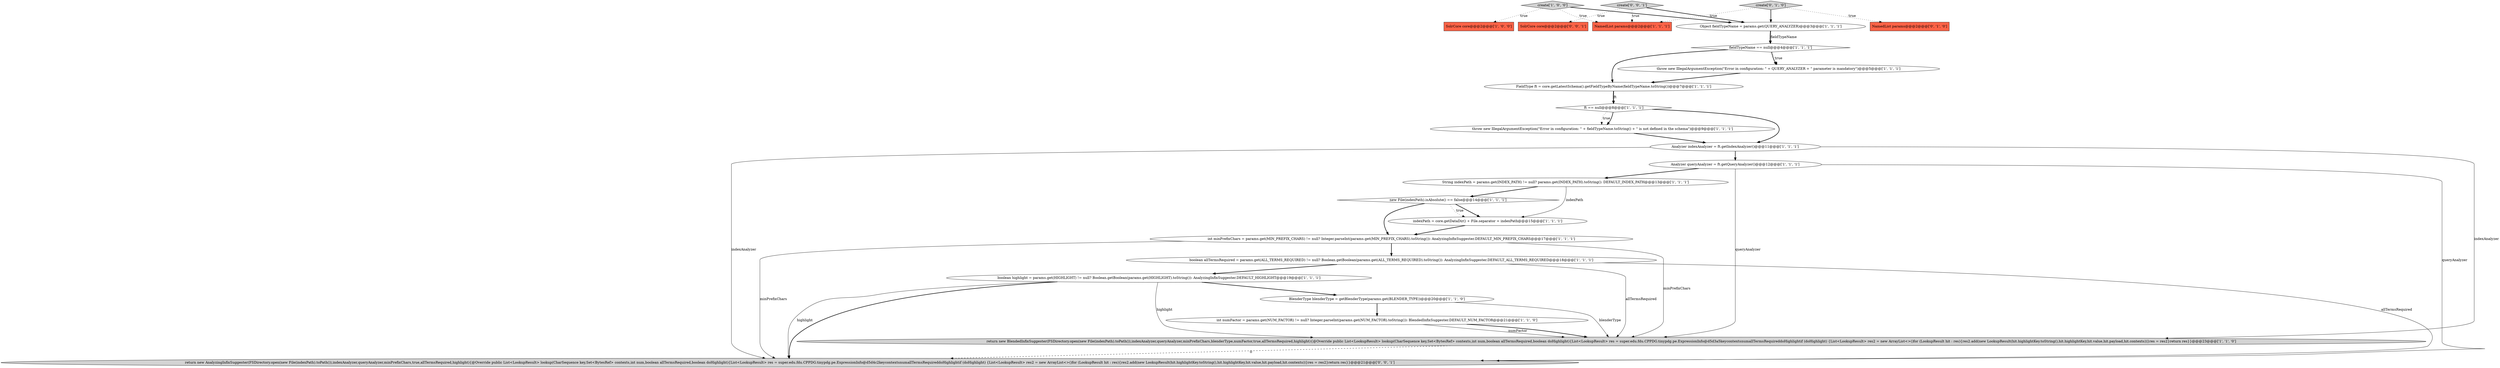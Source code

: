 digraph {
0 [style = filled, label = "create['1', '0', '0']", fillcolor = lightgray, shape = diamond image = "AAA0AAABBB1BBB"];
1 [style = filled, label = "Analyzer indexAnalyzer = ft.getIndexAnalyzer()@@@11@@@['1', '1', '1']", fillcolor = white, shape = ellipse image = "AAA0AAABBB1BBB"];
5 [style = filled, label = "SolrCore core@@@2@@@['1', '0', '0']", fillcolor = tomato, shape = box image = "AAA0AAABBB1BBB"];
15 [style = filled, label = "BlenderType blenderType = getBlenderType(params.get(BLENDER_TYPE))@@@20@@@['1', '1', '0']", fillcolor = white, shape = ellipse image = "AAA0AAABBB1BBB"];
11 [style = filled, label = "Object fieldTypeName = params.get(QUERY_ANALYZER)@@@3@@@['1', '1', '1']", fillcolor = white, shape = ellipse image = "AAA0AAABBB1BBB"];
3 [style = filled, label = "boolean allTermsRequired = params.get(ALL_TERMS_REQUIRED) != null? Boolean.getBoolean(params.get(ALL_TERMS_REQUIRED).toString()): AnalyzingInfixSuggester.DEFAULT_ALL_TERMS_REQUIRED@@@18@@@['1', '1', '1']", fillcolor = white, shape = ellipse image = "AAA0AAABBB1BBB"];
24 [style = filled, label = "return new AnalyzingInfixSuggester(FSDirectory.open(new File(indexPath).toPath()),indexAnalyzer,queryAnalyzer,minPrefixChars,true,allTermsRequired,highlight){@Override public List<LookupResult> lookup(CharSequence key,Set<BytesRef> contexts,int num,boolean allTermsRequired,boolean doHighlight){List<LookupResult> res = super.edu.fdu.CPPDG.tinypdg.pe.ExpressionInfo@d5d4c2keycontextsnumallTermsRequireddoHighlightif (doHighlight) {List<LookupResult> res2 = new ArrayList<>()for (LookupResult hit : res){res2.add(new LookupResult(hit.highlightKey.toString(),hit.highlightKey,hit.value,hit.payload,hit.contexts))}res = res2}return res}}@@@21@@@['0', '0', '1']", fillcolor = lightgray, shape = ellipse image = "AAA0AAABBB3BBB"];
10 [style = filled, label = "String indexPath = params.get(INDEX_PATH) != null? params.get(INDEX_PATH).toString(): DEFAULT_INDEX_PATH@@@13@@@['1', '1', '1']", fillcolor = white, shape = ellipse image = "AAA0AAABBB1BBB"];
12 [style = filled, label = "NamedList params@@@2@@@['1', '1', '1']", fillcolor = tomato, shape = box image = "AAA0AAABBB1BBB"];
6 [style = filled, label = "boolean highlight = params.get(HIGHLIGHT) != null? Boolean.getBoolean(params.get(HIGHLIGHT).toString()): AnalyzingInfixSuggester.DEFAULT_HIGHLIGHT@@@19@@@['1', '1', '1']", fillcolor = white, shape = ellipse image = "AAA0AAABBB1BBB"];
23 [style = filled, label = "create['0', '0', '1']", fillcolor = lightgray, shape = diamond image = "AAA0AAABBB3BBB"];
21 [style = filled, label = "create['0', '1', '0']", fillcolor = lightgray, shape = diamond image = "AAA0AAABBB2BBB"];
13 [style = filled, label = "return new BlendedInfixSuggester(FSDirectory.open(new File(indexPath).toPath()),indexAnalyzer,queryAnalyzer,minPrefixChars,blenderType,numFactor,true,allTermsRequired,highlight){@Override public List<LookupResult> lookup(CharSequence key,Set<BytesRef> contexts,int num,boolean allTermsRequired,boolean doHighlight){List<LookupResult> res = super.edu.fdu.CPPDG.tinypdg.pe.ExpressionInfo@d5d3a5keycontextsnumallTermsRequireddoHighlightif (doHighlight) {List<LookupResult> res2 = new ArrayList<>()for (LookupResult hit : res){res2.add(new LookupResult(hit.highlightKey.toString(),hit.highlightKey,hit.value,hit.payload,hit.contexts))}res = res2}return res}}@@@23@@@['1', '1', '0']", fillcolor = lightgray, shape = ellipse image = "AAA0AAABBB1BBB"];
2 [style = filled, label = "int minPrefixChars = params.get(MIN_PREFIX_CHARS) != null? Integer.parseInt(params.get(MIN_PREFIX_CHARS).toString()): AnalyzingInfixSuggester.DEFAULT_MIN_PREFIX_CHARS@@@17@@@['1', '1', '1']", fillcolor = white, shape = ellipse image = "AAA0AAABBB1BBB"];
22 [style = filled, label = "SolrCore core@@@2@@@['0', '0', '1']", fillcolor = tomato, shape = box image = "AAA0AAABBB3BBB"];
20 [style = filled, label = "NamedList params@@@2@@@['0', '1', '0']", fillcolor = tomato, shape = box image = "AAA0AAABBB2BBB"];
9 [style = filled, label = "fieldTypeName == null@@@4@@@['1', '1', '1']", fillcolor = white, shape = diamond image = "AAA0AAABBB1BBB"];
8 [style = filled, label = "FieldType ft = core.getLatestSchema().getFieldTypeByName(fieldTypeName.toString())@@@7@@@['1', '1', '1']", fillcolor = white, shape = ellipse image = "AAA0AAABBB1BBB"];
18 [style = filled, label = "throw new IllegalArgumentException(\"Error in configuration: \" + fieldTypeName.toString() + \" is not defined in the schema\")@@@9@@@['1', '1', '1']", fillcolor = white, shape = ellipse image = "AAA0AAABBB1BBB"];
4 [style = filled, label = "ft == null@@@8@@@['1', '1', '1']", fillcolor = white, shape = diamond image = "AAA0AAABBB1BBB"];
19 [style = filled, label = "new File(indexPath).isAbsolute() == false@@@14@@@['1', '1', '1']", fillcolor = white, shape = diamond image = "AAA0AAABBB1BBB"];
16 [style = filled, label = "Analyzer queryAnalyzer = ft.getQueryAnalyzer()@@@12@@@['1', '1', '1']", fillcolor = white, shape = ellipse image = "AAA0AAABBB1BBB"];
14 [style = filled, label = "indexPath = core.getDataDir() + File.separator + indexPath@@@15@@@['1', '1', '1']", fillcolor = white, shape = ellipse image = "AAA0AAABBB1BBB"];
7 [style = filled, label = "throw new IllegalArgumentException(\"Error in configuration: \" + QUERY_ANALYZER + \" parameter is mandatory\")@@@5@@@['1', '1', '1']", fillcolor = white, shape = ellipse image = "AAA0AAABBB1BBB"];
17 [style = filled, label = "int numFactor = params.get(NUM_FACTOR) != null? Integer.parseInt(params.get(NUM_FACTOR).toString()): BlendedInfixSuggester.DEFAULT_NUM_FACTOR@@@21@@@['1', '1', '0']", fillcolor = white, shape = ellipse image = "AAA0AAABBB1BBB"];
3->24 [style = solid, label="allTermsRequired"];
19->14 [style = dotted, label="true"];
17->13 [style = solid, label="numFactor"];
4->18 [style = dotted, label="true"];
0->12 [style = dotted, label="true"];
21->12 [style = dotted, label="true"];
0->5 [style = dotted, label="true"];
21->20 [style = dotted, label="true"];
23->22 [style = dotted, label="true"];
16->10 [style = bold, label=""];
10->19 [style = bold, label=""];
2->3 [style = bold, label=""];
16->13 [style = solid, label="queryAnalyzer"];
1->24 [style = solid, label="indexAnalyzer"];
0->11 [style = bold, label=""];
3->6 [style = bold, label=""];
2->13 [style = solid, label="minPrefixChars"];
6->24 [style = bold, label=""];
4->18 [style = bold, label=""];
19->2 [style = bold, label=""];
9->7 [style = bold, label=""];
11->9 [style = bold, label=""];
3->13 [style = solid, label="allTermsRequired"];
9->8 [style = bold, label=""];
6->13 [style = solid, label="highlight"];
7->8 [style = bold, label=""];
6->24 [style = solid, label="highlight"];
6->15 [style = bold, label=""];
15->17 [style = bold, label=""];
15->13 [style = solid, label="blenderType"];
13->24 [style = dashed, label="0"];
19->14 [style = bold, label=""];
18->1 [style = bold, label=""];
21->11 [style = bold, label=""];
1->16 [style = bold, label=""];
16->24 [style = solid, label="queryAnalyzer"];
2->24 [style = solid, label="minPrefixChars"];
1->13 [style = solid, label="indexAnalyzer"];
4->1 [style = bold, label=""];
14->2 [style = bold, label=""];
17->13 [style = bold, label=""];
8->4 [style = bold, label=""];
11->9 [style = solid, label="fieldTypeName"];
23->11 [style = bold, label=""];
9->7 [style = dotted, label="true"];
23->12 [style = dotted, label="true"];
10->14 [style = solid, label="indexPath"];
8->4 [style = solid, label="ft"];
}
